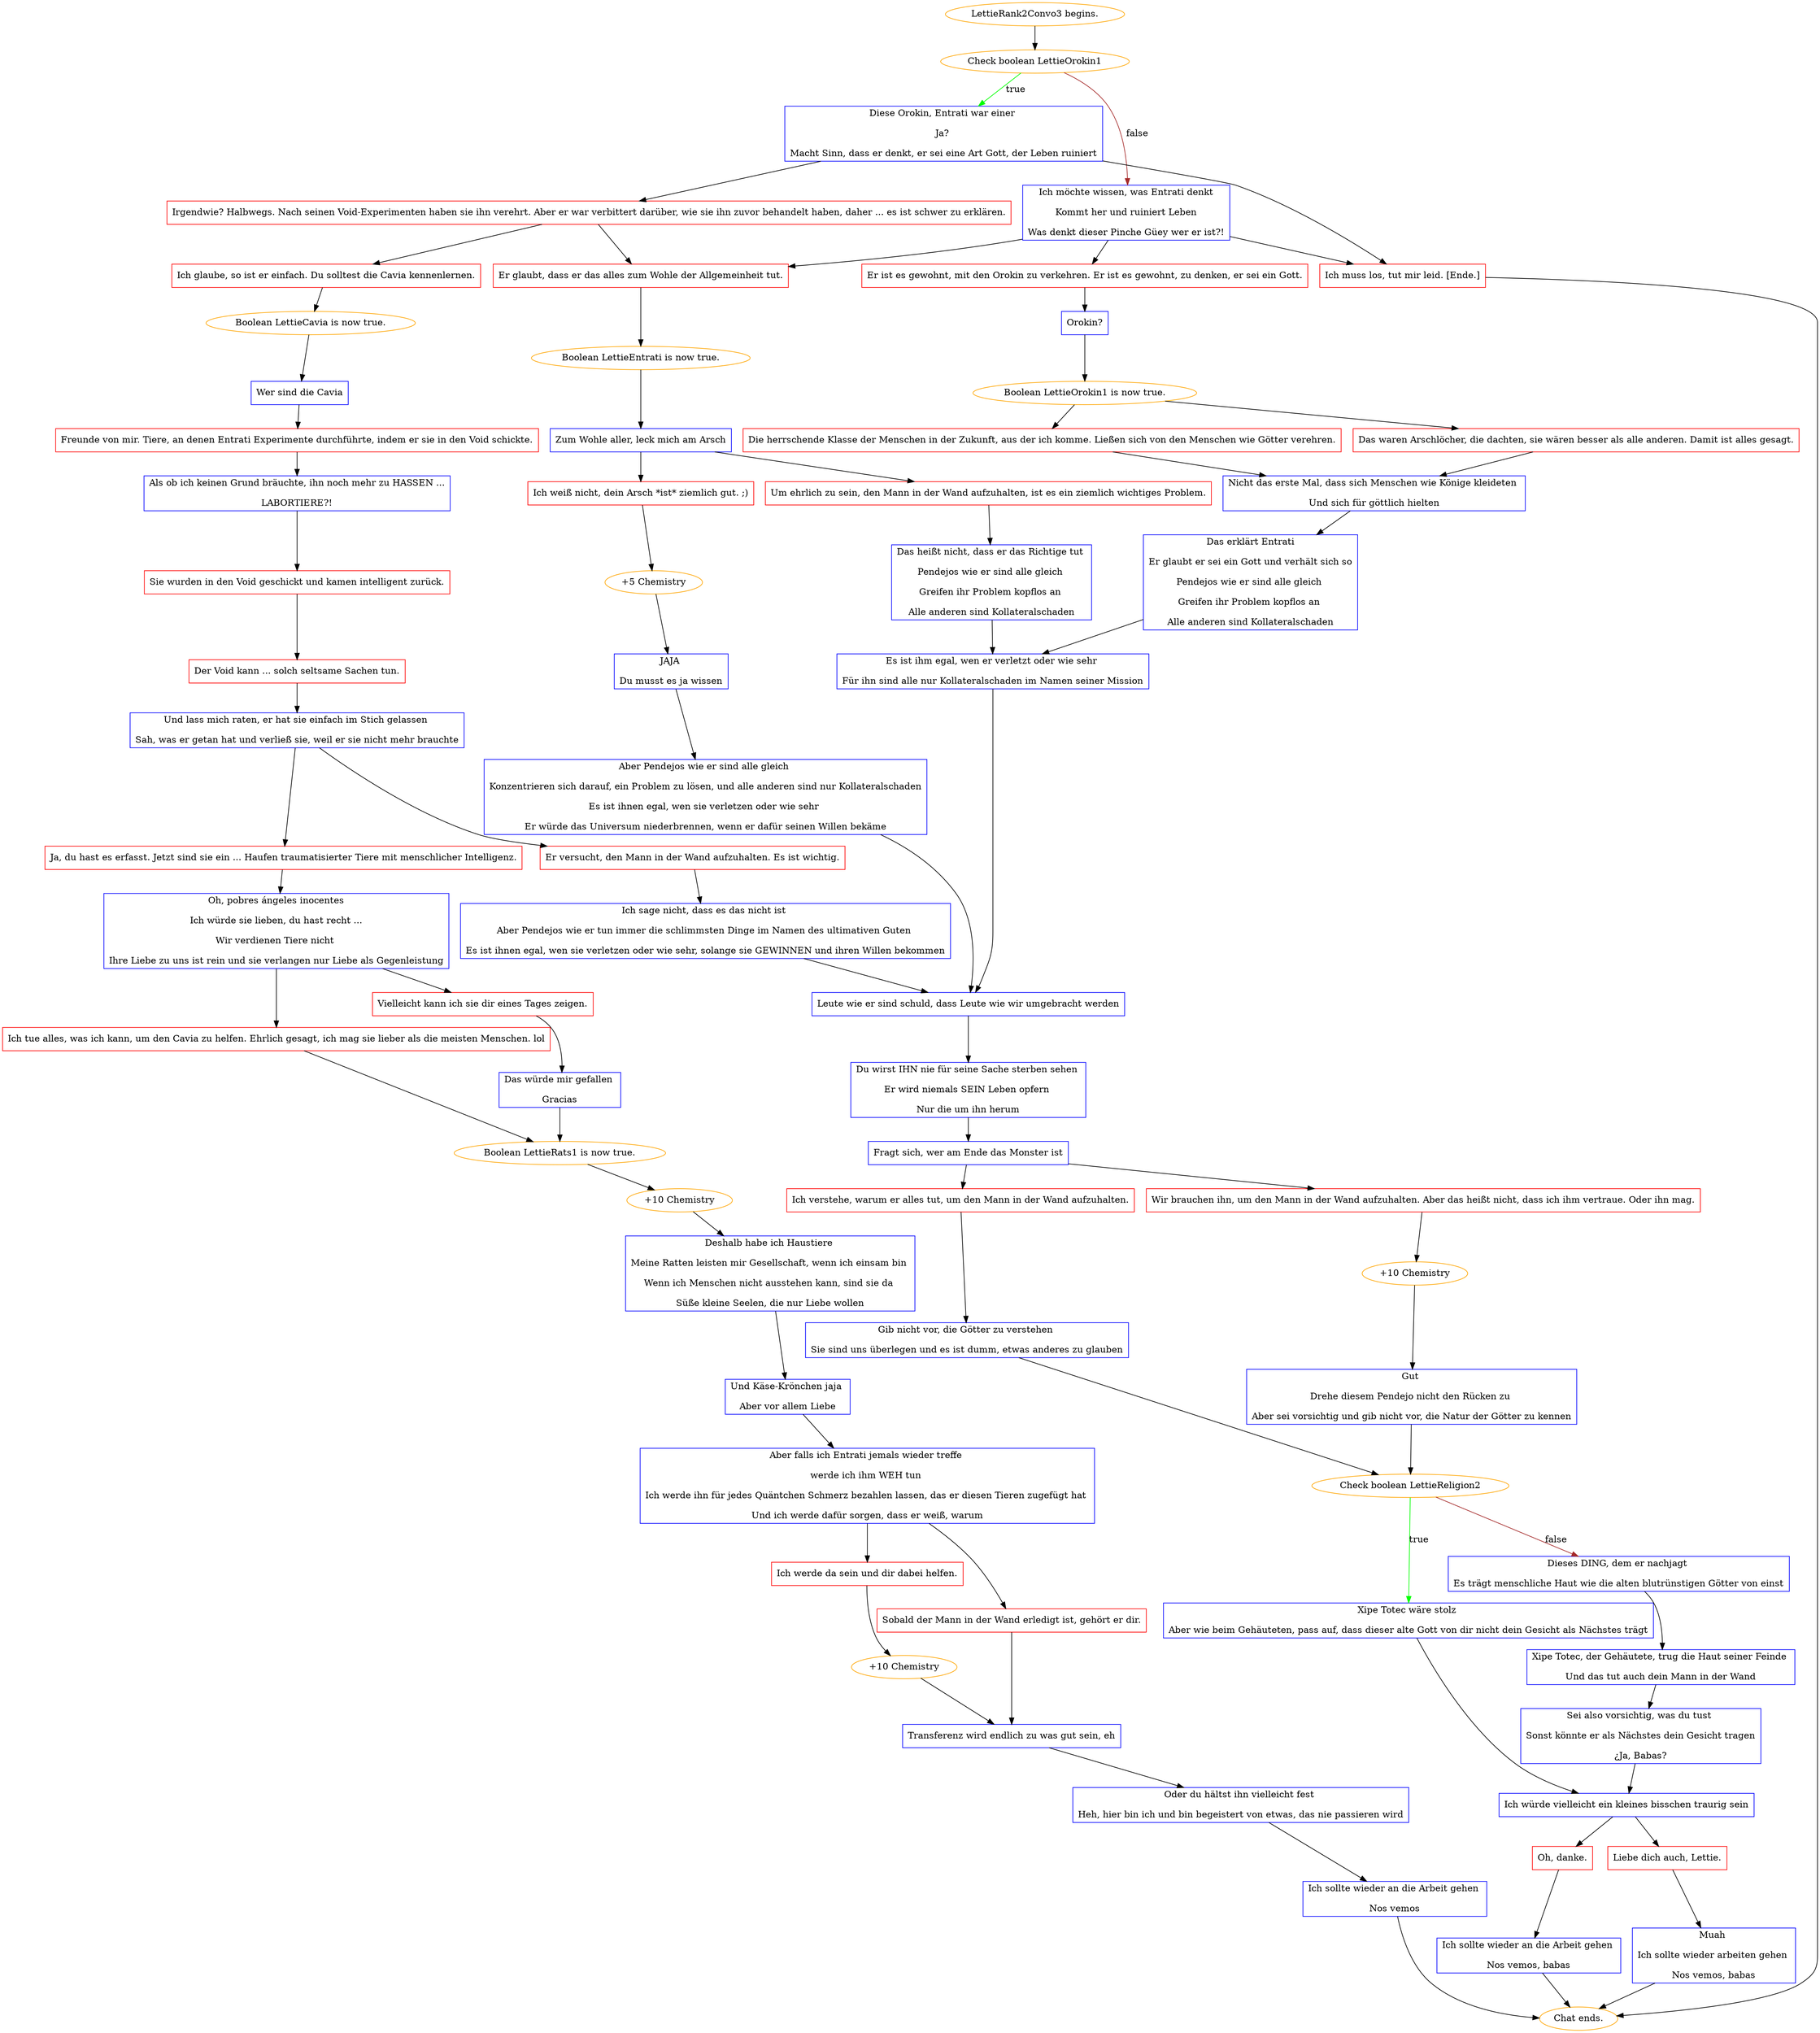 digraph {
	"LettieRank2Convo3 begins." [color=orange];
		"LettieRank2Convo3 begins." -> j1666291197;
	j1666291197 [label="Check boolean LettieOrokin1",color=orange];
		j1666291197 -> j2296338609 [label=true,color=green];
		j1666291197 -> j3686448134 [label=false,color=brown];
	j2296338609 [label="Diese Orokin, Entrati war einer 
Ja? 
Macht Sinn, dass er denkt, er sei eine Art Gott, der Leben ruiniert",shape=box,color=blue];
		j2296338609 -> j2171056157;
		j2296338609 -> j4015497355;
	j3686448134 [label="Ich möchte wissen, was Entrati denkt
Kommt her und ruiniert Leben
Was denkt dieser Pinche Güey wer er ist?!",shape=box,color=blue];
		j3686448134 -> j2702618521;
		j3686448134 -> j3027413964;
		j3686448134 -> j4015497355;
	j2171056157 [label="Irgendwie? Halbwegs. Nach seinen Void-Experimenten haben sie ihn verehrt. Aber er war verbittert darüber, wie sie ihn zuvor behandelt haben, daher ... es ist schwer zu erklären.",shape=box,color=red];
		j2171056157 -> j499976373;
		j2171056157 -> j2702618521;
	j4015497355 [label="Ich muss los, tut mir leid. [Ende.]",shape=box,color=red];
		j4015497355 -> "Chat ends.";
	j2702618521 [label="Er glaubt, dass er das alles zum Wohle der Allgemeinheit tut.",shape=box,color=red];
		j2702618521 -> j2509757493;
	j3027413964 [label="Er ist es gewohnt, mit den Orokin zu verkehren. Er ist es gewohnt, zu denken, er sei ein Gott.",shape=box,color=red];
		j3027413964 -> j1470456656;
	j499976373 [label="Ich glaube, so ist er einfach. Du solltest die Cavia kennenlernen.",shape=box,color=red];
		j499976373 -> j766368108;
	"Chat ends." [color=orange];
	j2509757493 [label="Boolean LettieEntrati is now true.",color=orange];
		j2509757493 -> j1085697304;
	j1470456656 [label="Orokin?",shape=box,color=blue];
		j1470456656 -> j4157639181;
	j766368108 [label="Boolean LettieCavia is now true.",color=orange];
		j766368108 -> j1457038550;
	j1085697304 [label="Zum Wohle aller, leck mich am Arsch",shape=box,color=blue];
		j1085697304 -> j3841496440;
		j1085697304 -> j3079197621;
	j4157639181 [label="Boolean LettieOrokin1 is now true.",color=orange];
		j4157639181 -> j3150177622;
		j4157639181 -> j3918531767;
	j1457038550 [label="Wer sind die Cavia",shape=box,color=blue];
		j1457038550 -> j2659798753;
	j3841496440 [label="Ich weiß nicht, dein Arsch *ist* ziemlich gut. ;)",shape=box,color=red];
		j3841496440 -> j1966192489;
	j3079197621 [label="Um ehrlich zu sein, den Mann in der Wand aufzuhalten, ist es ein ziemlich wichtiges Problem.",shape=box,color=red];
		j3079197621 -> j4223206030;
	j3150177622 [label="Die herrschende Klasse der Menschen in der Zukunft, aus der ich komme. Ließen sich von den Menschen wie Götter verehren.",shape=box,color=red];
		j3150177622 -> j2540118726;
	j3918531767 [label="Das waren Arschlöcher, die dachten, sie wären besser als alle anderen. Damit ist alles gesagt.",shape=box,color=red];
		j3918531767 -> j2540118726;
	j2659798753 [label="Freunde von mir. Tiere, an denen Entrati Experimente durchführte, indem er sie in den Void schickte.",shape=box,color=red];
		j2659798753 -> j2931214876;
	j1966192489 [label="+5 Chemistry",color=orange];
		j1966192489 -> j4237897162;
	j4223206030 [label="Das heißt nicht, dass er das Richtige tut 
Pendejos wie er sind alle gleich 
Greifen ihr Problem kopflos an 
Alle anderen sind Kollateralschaden",shape=box,color=blue];
		j4223206030 -> j3723253309;
	j2540118726 [label="Nicht das erste Mal, dass sich Menschen wie Könige kleideten 
Und sich für göttlich hielten",shape=box,color=blue];
		j2540118726 -> j2438590541;
	j2931214876 [label="Als ob ich keinen Grund bräuchte, ihn noch mehr zu HASSEN ...
LABORTIERE?!",shape=box,color=blue];
		j2931214876 -> j1205502229;
	j4237897162 [label="JAJA 
Du musst es ja wissen",shape=box,color=blue];
		j4237897162 -> j1388792128;
	j3723253309 [label="Es ist ihm egal, wen er verletzt oder wie sehr 
Für ihn sind alle nur Kollateralschaden im Namen seiner Mission",shape=box,color=blue];
		j3723253309 -> j3083702862;
	j2438590541 [label="Das erklärt Entrati
Er glaubt er sei ein Gott und verhält sich so
Pendejos wie er sind alle gleich 
Greifen ihr Problem kopflos an 
Alle anderen sind Kollateralschaden",shape=box,color=blue];
		j2438590541 -> j3723253309;
	j1205502229 [label="Sie wurden in den Void geschickt und kamen intelligent zurück.",shape=box,color=red];
		j1205502229 -> j277093711;
	j1388792128 [label="Aber Pendejos wie er sind alle gleich 
Konzentrieren sich darauf, ein Problem zu lösen, und alle anderen sind nur Kollateralschaden
Es ist ihnen egal, wen sie verletzen oder wie sehr 
Er würde das Universum niederbrennen, wenn er dafür seinen Willen bekäme",shape=box,color=blue];
		j1388792128 -> j3083702862;
	j3083702862 [label="Leute wie er sind schuld, dass Leute wie wir umgebracht werden",shape=box,color=blue];
		j3083702862 -> j1885430879;
	j277093711 [label="Der Void kann ... solch seltsame Sachen tun.",shape=box,color=red];
		j277093711 -> j3969631550;
	j1885430879 [label="Du wirst IHN nie für seine Sache sterben sehen 
Er wird niemals SEIN Leben opfern 
Nur die um ihn herum",shape=box,color=blue];
		j1885430879 -> j2865619770;
	j3969631550 [label="Und lass mich raten, er hat sie einfach im Stich gelassen 
Sah, was er getan hat und verließ sie, weil er sie nicht mehr brauchte",shape=box,color=blue];
		j3969631550 -> j3856364024;
		j3969631550 -> j790224248;
	j2865619770 [label="Fragt sich, wer am Ende das Monster ist",shape=box,color=blue];
		j2865619770 -> j86915564;
		j2865619770 -> j3166314581;
	j3856364024 [label="Ja, du hast es erfasst. Jetzt sind sie ein ... Haufen traumatisierter Tiere mit menschlicher Intelligenz.",shape=box,color=red];
		j3856364024 -> j939861977;
	j790224248 [label="Er versucht, den Mann in der Wand aufzuhalten. Es ist wichtig.",shape=box,color=red];
		j790224248 -> j4166091856;
	j86915564 [label="Ich verstehe, warum er alles tut, um den Mann in der Wand aufzuhalten.",shape=box,color=red];
		j86915564 -> j2272616906;
	j3166314581 [label="Wir brauchen ihn, um den Mann in der Wand aufzuhalten. Aber das heißt nicht, dass ich ihm vertraue. Oder ihn mag.",shape=box,color=red];
		j3166314581 -> j2380058882;
	j939861977 [label="Oh, pobres ángeles inocentes
Ich würde sie lieben, du hast recht ...
Wir verdienen Tiere nicht 
Ihre Liebe zu uns ist rein und sie verlangen nur Liebe als Gegenleistung",shape=box,color=blue];
		j939861977 -> j1172038676;
		j939861977 -> j2627755840;
	j4166091856 [label="Ich sage nicht, dass es das nicht ist 
Aber Pendejos wie er tun immer die schlimmsten Dinge im Namen des ultimativen Guten 
Es ist ihnen egal, wen sie verletzen oder wie sehr, solange sie GEWINNEN und ihren Willen bekommen",shape=box,color=blue];
		j4166091856 -> j3083702862;
	j2272616906 [label="Gib nicht vor, die Götter zu verstehen 
Sie sind uns überlegen und es ist dumm, etwas anderes zu glauben",shape=box,color=blue];
		j2272616906 -> j3201214572;
	j2380058882 [label="+10 Chemistry",color=orange];
		j2380058882 -> j937846077;
	j1172038676 [label="Ich tue alles, was ich kann, um den Cavia zu helfen. Ehrlich gesagt, ich mag sie lieber als die meisten Menschen. lol",shape=box,color=red];
		j1172038676 -> j1281969143;
	j2627755840 [label="Vielleicht kann ich sie dir eines Tages zeigen.",shape=box,color=red];
		j2627755840 -> j3995463084;
	j3201214572 [label="Check boolean LettieReligion2",color=orange];
		j3201214572 -> j812636120 [label=true,color=green];
		j3201214572 -> j1503739752 [label=false,color=brown];
	j937846077 [label="Gut 
Drehe diesem Pendejo nicht den Rücken zu 
Aber sei vorsichtig und gib nicht vor, die Natur der Götter zu kennen",shape=box,color=blue];
		j937846077 -> j3201214572;
	j1281969143 [label="Boolean LettieRats1 is now true.",color=orange];
		j1281969143 -> j3053995926;
	j3995463084 [label="Das würde mir gefallen 
Gracias",shape=box,color=blue];
		j3995463084 -> j1281969143;
	j812636120 [label="Xipe Totec wäre stolz 
Aber wie beim Gehäuteten, pass auf, dass dieser alte Gott von dir nicht dein Gesicht als Nächstes trägt",shape=box,color=blue];
		j812636120 -> j1135704430;
	j1503739752 [label="Dieses DING, dem er nachjagt 
Es trägt menschliche Haut wie die alten blutrünstigen Götter von einst",shape=box,color=blue];
		j1503739752 -> j1243501078;
	j3053995926 [label="+10 Chemistry",color=orange];
		j3053995926 -> j3381844873;
	j1135704430 [label="Ich würde vielleicht ein kleines bisschen traurig sein",shape=box,color=blue];
		j1135704430 -> j756928827;
		j1135704430 -> j2029943971;
	j1243501078 [label="Xipe Totec, der Gehäutete, trug die Haut seiner Feinde 
Und das tut auch dein Mann in der Wand",shape=box,color=blue];
		j1243501078 -> j706388764;
	j3381844873 [label="Deshalb habe ich Haustiere 
Meine Ratten leisten mir Gesellschaft, wenn ich einsam bin 
Wenn ich Menschen nicht ausstehen kann, sind sie da 
Süße kleine Seelen, die nur Liebe wollen",shape=box,color=blue];
		j3381844873 -> j4282329873;
	j756928827 [label="Oh, danke.",shape=box,color=red];
		j756928827 -> j3649960127;
	j2029943971 [label="Liebe dich auch, Lettie.",shape=box,color=red];
		j2029943971 -> j2913309225;
	j706388764 [label="Sei also vorsichtig, was du tust 
Sonst könnte er als Nächstes dein Gesicht tragen
¿Ja, Babas?",shape=box,color=blue];
		j706388764 -> j1135704430;
	j4282329873 [label="Und Käse-Krönchen jaja 
Aber vor allem Liebe",shape=box,color=blue];
		j4282329873 -> j472399063;
	j3649960127 [label="Ich sollte wieder an die Arbeit gehen 
Nos vemos, babas",shape=box,color=blue];
		j3649960127 -> "Chat ends.";
	j2913309225 [label="Muah 
Ich sollte wieder arbeiten gehen 
Nos vemos, babas",shape=box,color=blue];
		j2913309225 -> "Chat ends.";
	j472399063 [label="Aber falls ich Entrati jemals wieder treffe 
werde ich ihm WEH tun 
Ich werde ihn für jedes Quäntchen Schmerz bezahlen lassen, das er diesen Tieren zugefügt hat 
Und ich werde dafür sorgen, dass er weiß, warum",shape=box,color=blue];
		j472399063 -> j1279499635;
		j472399063 -> j2461318064;
	j1279499635 [label="Ich werde da sein und dir dabei helfen.",shape=box,color=red];
		j1279499635 -> j270627148;
	j2461318064 [label="Sobald der Mann in der Wand erledigt ist, gehört er dir.",shape=box,color=red];
		j2461318064 -> j3681868543;
	j270627148 [label="+10 Chemistry",color=orange];
		j270627148 -> j3681868543;
	j3681868543 [label="Transferenz wird endlich zu was gut sein, eh",shape=box,color=blue];
		j3681868543 -> j885569429;
	j885569429 [label="Oder du hältst ihn vielleicht fest 
Heh, hier bin ich und bin begeistert von etwas, das nie passieren wird",shape=box,color=blue];
		j885569429 -> j2489538905;
	j2489538905 [label="Ich sollte wieder an die Arbeit gehen 
Nos vemos",shape=box,color=blue];
		j2489538905 -> "Chat ends.";
}